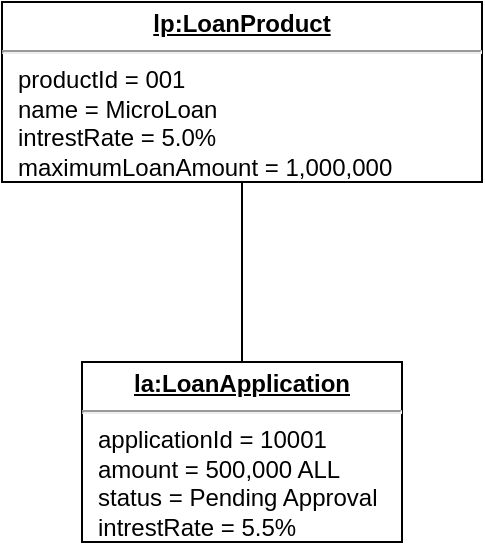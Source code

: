 <mxfile version="22.1.21" type="github">
  <diagram name="Page-1" id="RTDrvzLiMqNh0Hz9u7tO">
    <mxGraphModel dx="1050" dy="557" grid="1" gridSize="10" guides="1" tooltips="1" connect="1" arrows="1" fold="1" page="1" pageScale="1" pageWidth="850" pageHeight="1100" math="0" shadow="0">
      <root>
        <mxCell id="0" />
        <mxCell id="1" parent="0" />
        <mxCell id="k9KFmEXwrEPqWjRfYiHs-1" value="&lt;p style=&quot;margin:0px;margin-top:4px;text-align:center;text-decoration:underline;&quot;&gt;&lt;b&gt;lp:LoanProduct&lt;/b&gt;&lt;/p&gt;&lt;hr&gt;&lt;p style=&quot;margin:0px;margin-left:8px;&quot;&gt;productId = 001&lt;br&gt;name = MicroLoan&lt;br&gt;intrestRate = 5.0%&lt;/p&gt;&lt;p style=&quot;margin:0px;margin-left:8px;&quot;&gt;maximumLoanAmount = 1,000,000&lt;/p&gt;" style="verticalAlign=top;align=left;overflow=fill;fontSize=12;fontFamily=Helvetica;html=1;whiteSpace=wrap;" parent="1" vertex="1">
          <mxGeometry x="310" y="100" width="240" height="90" as="geometry" />
        </mxCell>
        <mxCell id="k9KFmEXwrEPqWjRfYiHs-2" value="&lt;p style=&quot;margin:0px;margin-top:4px;text-align:center;text-decoration:underline;&quot;&gt;&lt;b&gt;la:LoanApplication&lt;/b&gt;&lt;/p&gt;&lt;hr&gt;&lt;p style=&quot;margin:0px;margin-left:8px;&quot;&gt;applicationId =&amp;nbsp;10001&lt;br&gt;amount = 500,000 ALL&lt;br&gt;status = Pending Approval&lt;/p&gt;&lt;p style=&quot;margin:0px;margin-left:8px;&quot;&gt;intrestRate = 5.5%&lt;/p&gt;" style="verticalAlign=top;align=left;overflow=fill;fontSize=12;fontFamily=Helvetica;html=1;whiteSpace=wrap;" parent="1" vertex="1">
          <mxGeometry x="350" y="280" width="160" height="90" as="geometry" />
        </mxCell>
        <mxCell id="k9KFmEXwrEPqWjRfYiHs-3" value="" style="endArrow=none;html=1;edgeStyle=orthogonalEdgeStyle;rounded=0;exitX=0.5;exitY=1;exitDx=0;exitDy=0;entryX=0.5;entryY=0;entryDx=0;entryDy=0;" parent="1" source="k9KFmEXwrEPqWjRfYiHs-1" target="k9KFmEXwrEPqWjRfYiHs-2" edge="1">
          <mxGeometry relative="1" as="geometry">
            <mxPoint x="380" y="260" as="sourcePoint" />
            <mxPoint x="540" y="260" as="targetPoint" />
          </mxGeometry>
        </mxCell>
      </root>
    </mxGraphModel>
  </diagram>
</mxfile>
